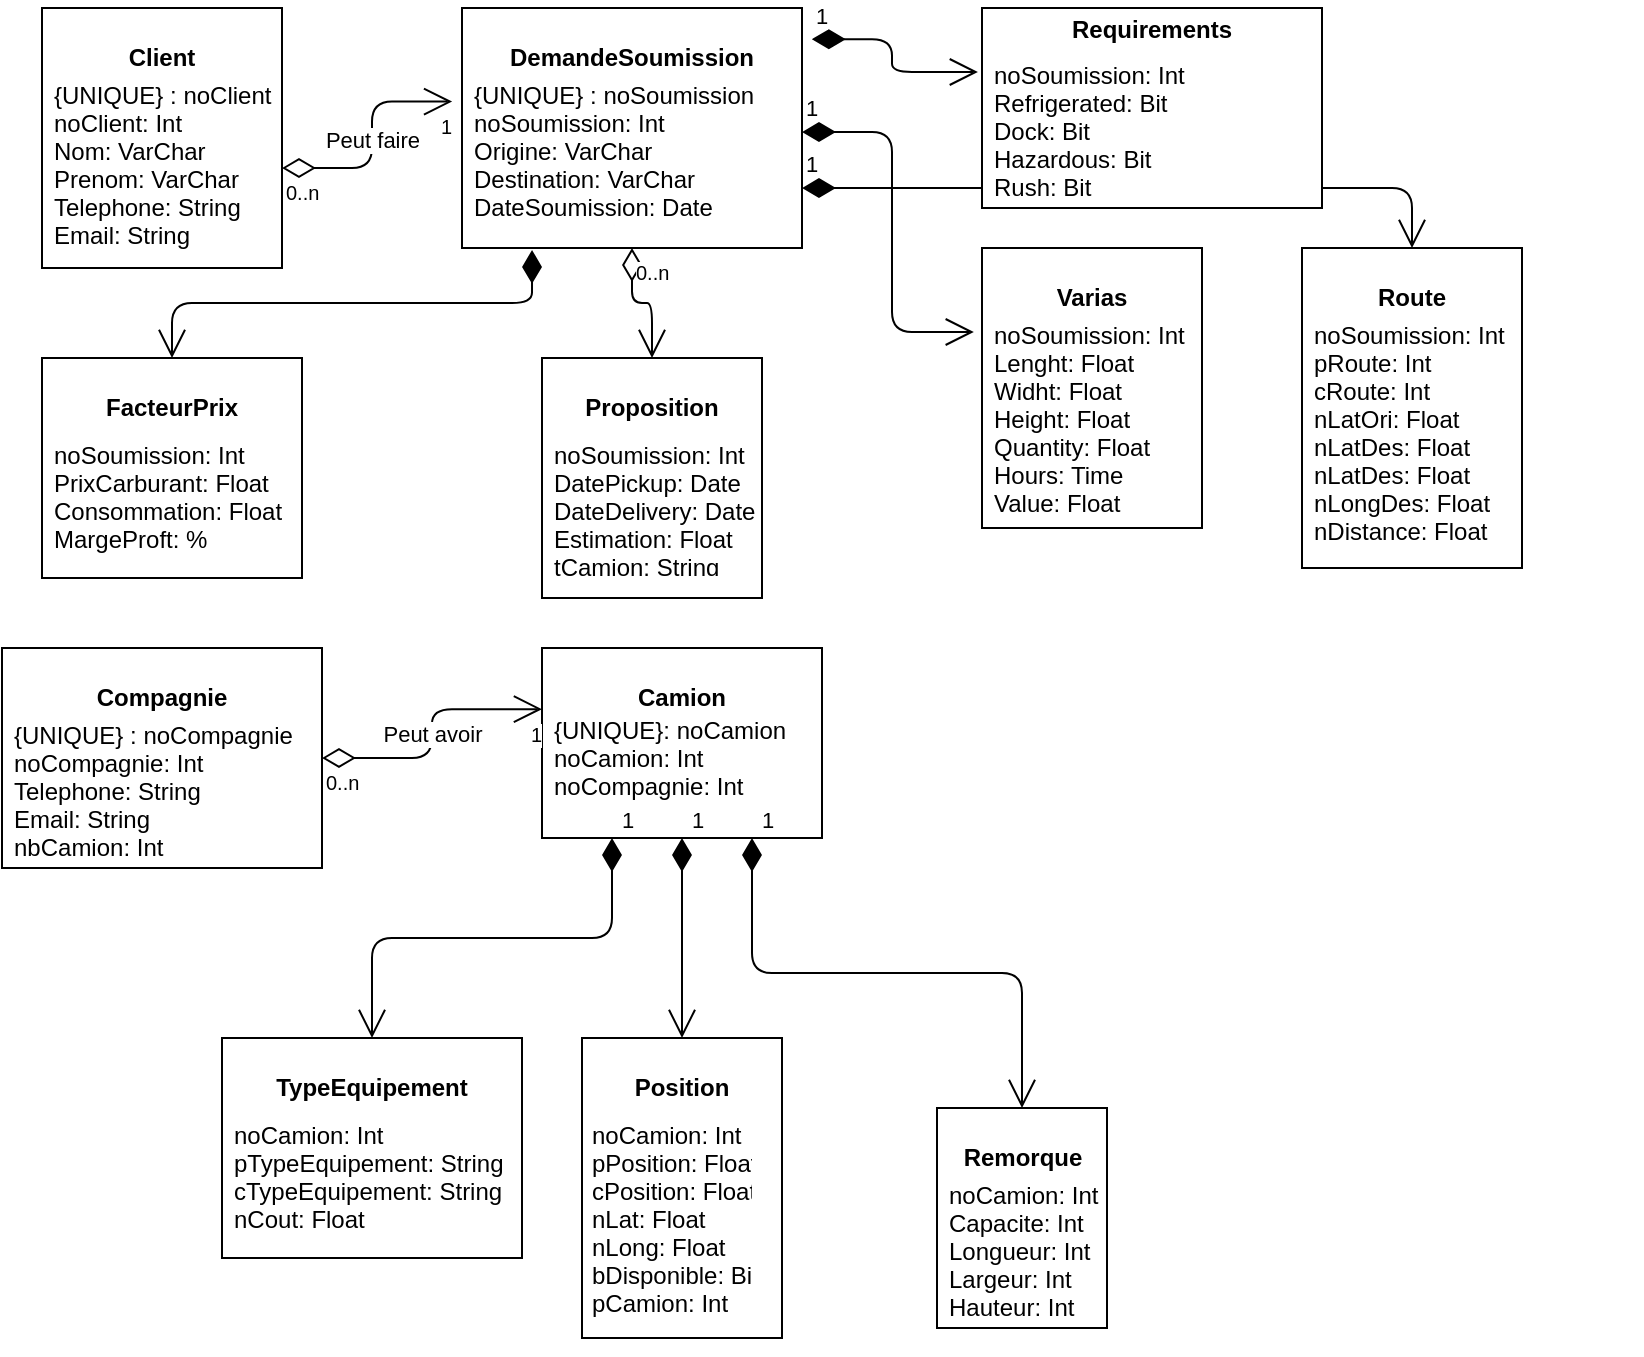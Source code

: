 <mxfile version="12.1.0" type="device" pages="1"><diagram id="qI_Wy5D8_p1hVuAPiOFd" name="Page-1"><mxGraphModel dx="1422" dy="713" grid="1" gridSize="10" guides="1" tooltips="1" connect="1" arrows="1" fold="1" page="1" pageScale="1" pageWidth="850" pageHeight="1100" math="0" shadow="0"><root><mxCell id="0"/><mxCell id="1" parent="0"/><mxCell id="rIVHVx-nGa3kTktOzb_Y-45" value="" style="endArrow=open;html=1;endSize=12;startArrow=diamondThin;startSize=14;startFill=0;edgeStyle=orthogonalEdgeStyle;exitX=0.5;exitY=1;exitDx=0;exitDy=0;entryX=0.5;entryY=0;entryDx=0;entryDy=0;" edge="1" parent="1" source="rIVHVx-nGa3kTktOzb_Y-6" target="rIVHVx-nGa3kTktOzb_Y-41"><mxGeometry relative="1" as="geometry"><mxPoint x="10" y="650" as="sourcePoint"/><mxPoint x="170" y="650" as="targetPoint"/></mxGeometry></mxCell><mxCell id="rIVHVx-nGa3kTktOzb_Y-46" value="0..n" style="resizable=0;html=1;align=left;verticalAlign=top;labelBackgroundColor=#ffffff;fontSize=10;" connectable="0" vertex="1" parent="rIVHVx-nGa3kTktOzb_Y-45"><mxGeometry x="-1" relative="1" as="geometry"/></mxCell><mxCell id="rIVHVx-nGa3kTktOzb_Y-47" value="1" style="resizable=0;html=1;align=right;verticalAlign=top;labelBackgroundColor=#ffffff;fontSize=10;" connectable="0" vertex="1" parent="rIVHVx-nGa3kTktOzb_Y-45"><mxGeometry x="1" relative="1" as="geometry"/></mxCell><mxCell id="rIVHVx-nGa3kTktOzb_Y-44" value="1" style="endArrow=open;html=1;endSize=12;startArrow=diamondThin;startSize=14;startFill=1;edgeStyle=orthogonalEdgeStyle;align=left;verticalAlign=bottom;exitX=0.206;exitY=1.008;exitDx=0;exitDy=0;exitPerimeter=0;entryX=0.5;entryY=0;entryDx=0;entryDy=0;" edge="1" parent="1" source="rIVHVx-nGa3kTktOzb_Y-6" target="rIVHVx-nGa3kTktOzb_Y-38"><mxGeometry x="-1" y="3" relative="1" as="geometry"><mxPoint x="10" y="650" as="sourcePoint"/><mxPoint x="170" y="650" as="targetPoint"/></mxGeometry></mxCell><mxCell id="rIVHVx-nGa3kTktOzb_Y-34" value="1" style="endArrow=open;html=1;endSize=12;startArrow=diamondThin;startSize=14;startFill=1;edgeStyle=orthogonalEdgeStyle;align=left;verticalAlign=bottom;entryX=0.5;entryY=0;entryDx=0;entryDy=0;exitX=1;exitY=0.75;exitDx=0;exitDy=0;exitPerimeter=0;" edge="1" parent="1" source="rIVHVx-nGa3kTktOzb_Y-8" target="rIVHVx-nGa3kTktOzb_Y-32"><mxGeometry x="-1" y="3" relative="1" as="geometry"><mxPoint x="420" y="100" as="sourcePoint"/><mxPoint x="170" y="510" as="targetPoint"/></mxGeometry></mxCell><mxCell id="rIVHVx-nGa3kTktOzb_Y-2" value="&lt;p style=&quot;margin: 0px ; margin-top: 4px ; text-align: center&quot;&gt;&lt;br&gt;&lt;b&gt;Client&lt;/b&gt;&lt;/p&gt;" style="verticalAlign=top;align=left;overflow=fill;fontSize=12;fontFamily=Helvetica;html=1;" vertex="1" parent="1"><mxGeometry x="30" y="10" width="120" height="130" as="geometry"/></mxCell><mxCell id="rIVHVx-nGa3kTktOzb_Y-3" value="{UNIQUE} : noClient&#10;noClient: Int&#10;Nom: VarChar&#10;Prenom: VarChar&#10;Telephone: String&#10;Email: String" style="text;strokeColor=none;fillColor=none;align=left;verticalAlign=top;spacingLeft=4;spacingRight=4;overflow=hidden;rotatable=0;points=[[0,0.5],[1,0.5]];portConstraint=eastwest;" vertex="1" parent="1"><mxGeometry x="30" y="40" width="120" height="100" as="geometry"/></mxCell><mxCell id="rIVHVx-nGa3kTktOzb_Y-6" value="&lt;p style=&quot;margin: 0px ; margin-top: 4px ; text-align: center&quot;&gt;&lt;br&gt;&lt;b&gt;DemandeSoumission&lt;/b&gt;&lt;/p&gt;" style="verticalAlign=top;align=left;overflow=fill;fontSize=12;fontFamily=Helvetica;html=1;" vertex="1" parent="1"><mxGeometry x="240" y="10" width="170" height="120" as="geometry"/></mxCell><mxCell id="rIVHVx-nGa3kTktOzb_Y-8" value="{UNIQUE} : noSoumission&#10;noSoumission: Int&#10;Origine: VarChar&#10;Destination: VarChar&#10;DateSoumission: Date" style="text;strokeColor=none;fillColor=none;align=left;verticalAlign=top;spacingLeft=4;spacingRight=4;overflow=hidden;rotatable=0;points=[[0,0.5],[1,0.5]];portConstraint=eastwest;" vertex="1" parent="1"><mxGeometry x="240" y="40" width="170" height="80" as="geometry"/></mxCell><mxCell id="rIVHVx-nGa3kTktOzb_Y-9" value="Peut faire" style="endArrow=open;html=1;endSize=12;startArrow=diamondThin;startSize=14;startFill=0;edgeStyle=orthogonalEdgeStyle;entryX=-0.029;entryY=0.21;entryDx=0;entryDy=0;entryPerimeter=0;" edge="1" parent="1" source="rIVHVx-nGa3kTktOzb_Y-3" target="rIVHVx-nGa3kTktOzb_Y-8"><mxGeometry relative="1" as="geometry"><mxPoint x="10" y="160" as="sourcePoint"/><mxPoint x="170" y="160" as="targetPoint"/></mxGeometry></mxCell><mxCell id="rIVHVx-nGa3kTktOzb_Y-10" value="0..n" style="resizable=0;html=1;align=left;verticalAlign=top;labelBackgroundColor=#ffffff;fontSize=10;" connectable="0" vertex="1" parent="rIVHVx-nGa3kTktOzb_Y-9"><mxGeometry x="-1" relative="1" as="geometry"/></mxCell><mxCell id="rIVHVx-nGa3kTktOzb_Y-11" value="1" style="resizable=0;html=1;align=right;verticalAlign=top;labelBackgroundColor=#ffffff;fontSize=10;" connectable="0" vertex="1" parent="rIVHVx-nGa3kTktOzb_Y-9"><mxGeometry x="1" relative="1" as="geometry"/></mxCell><mxCell id="rIVHVx-nGa3kTktOzb_Y-12" value="&lt;p style=&quot;margin: 0px ; margin-top: 4px ; text-align: center&quot;&gt;&lt;b&gt;Requirements&lt;/b&gt;&lt;/p&gt;" style="verticalAlign=top;align=left;overflow=fill;fontSize=12;fontFamily=Helvetica;html=1;" vertex="1" parent="1"><mxGeometry x="500" y="10" width="170" height="100" as="geometry"/></mxCell><mxCell id="rIVHVx-nGa3kTktOzb_Y-13" value="noSoumission: Int&#10;Refrigerated: Bit&#10;Dock: Bit&#10;Hazardous: Bit&#10;Rush: Bit" style="text;strokeColor=none;fillColor=none;align=left;verticalAlign=top;spacingLeft=4;spacingRight=4;overflow=hidden;rotatable=0;points=[[0,0.5],[1,0.5]];portConstraint=eastwest;" vertex="1" parent="1"><mxGeometry x="500" y="30" width="170" height="100" as="geometry"/></mxCell><mxCell id="rIVHVx-nGa3kTktOzb_Y-14" value="1" style="endArrow=open;html=1;endSize=12;startArrow=diamondThin;startSize=14;startFill=1;edgeStyle=orthogonalEdgeStyle;align=left;verticalAlign=bottom;entryX=-0.012;entryY=0.12;entryDx=0;entryDy=0;entryPerimeter=0;exitX=1.029;exitY=0.13;exitDx=0;exitDy=0;exitPerimeter=0;" edge="1" parent="1" source="rIVHVx-nGa3kTktOzb_Y-6" target="rIVHVx-nGa3kTktOzb_Y-13"><mxGeometry x="-1" y="3" relative="1" as="geometry"><mxPoint x="420" y="70" as="sourcePoint"/><mxPoint x="170" y="160" as="targetPoint"/></mxGeometry></mxCell><mxCell id="rIVHVx-nGa3kTktOzb_Y-15" value="&lt;p style=&quot;margin: 0px ; margin-top: 4px ; text-align: center&quot;&gt;&lt;br&gt;&lt;b&gt;Varias&lt;/b&gt;&lt;/p&gt;" style="verticalAlign=top;align=left;overflow=fill;fontSize=12;fontFamily=Helvetica;html=1;" vertex="1" parent="1"><mxGeometry x="500" y="130" width="110" height="140" as="geometry"/></mxCell><mxCell id="rIVHVx-nGa3kTktOzb_Y-17" value="noSoumission: Int&#10;Lenght: Float&#10;Widht: Float&#10;Height: Float&#10;Quantity: Float&#10;Hours: Time&#10;Value: Float" style="text;strokeColor=none;fillColor=none;align=left;verticalAlign=top;spacingLeft=4;spacingRight=4;overflow=hidden;rotatable=0;points=[[0,0.5],[1,0.5]];portConstraint=eastwest;" vertex="1" parent="1"><mxGeometry x="500" y="160" width="170" height="100" as="geometry"/></mxCell><mxCell id="rIVHVx-nGa3kTktOzb_Y-18" value="1" style="endArrow=open;html=1;endSize=12;startArrow=diamondThin;startSize=14;startFill=1;edgeStyle=orthogonalEdgeStyle;align=left;verticalAlign=bottom;exitX=1;exitY=0.4;exitDx=0;exitDy=0;exitPerimeter=0;entryX=-0.024;entryY=0.12;entryDx=0;entryDy=0;entryPerimeter=0;" edge="1" parent="1" source="rIVHVx-nGa3kTktOzb_Y-8" target="rIVHVx-nGa3kTktOzb_Y-17"><mxGeometry x="-1" y="3" relative="1" as="geometry"><mxPoint x="10" y="280" as="sourcePoint"/><mxPoint x="170" y="280" as="targetPoint"/></mxGeometry></mxCell><mxCell id="rIVHVx-nGa3kTktOzb_Y-19" value="&lt;p style=&quot;margin: 0px ; margin-top: 4px ; text-align: center&quot;&gt;&lt;br&gt;&lt;b&gt;Compagnie&lt;/b&gt;&lt;/p&gt;" style="verticalAlign=top;align=left;overflow=fill;fontSize=12;fontFamily=Helvetica;html=1;" vertex="1" parent="1"><mxGeometry x="10" y="330" width="160" height="110" as="geometry"/></mxCell><mxCell id="rIVHVx-nGa3kTktOzb_Y-20" value="{UNIQUE} : noCompagnie&#10;noCompagnie: Int&#10;Telephone: String&#10;Email: String&#10;nbCamion: Int" style="text;strokeColor=none;fillColor=none;align=left;verticalAlign=top;spacingLeft=4;spacingRight=4;overflow=hidden;rotatable=0;points=[[0,0.5],[1,0.5]];portConstraint=eastwest;" vertex="1" parent="1"><mxGeometry x="10" y="360" width="150" height="90" as="geometry"/></mxCell><mxCell id="rIVHVx-nGa3kTktOzb_Y-21" value="&lt;p style=&quot;margin: 0px ; margin-top: 4px ; text-align: center&quot;&gt;&lt;br&gt;&lt;b&gt;Camion&lt;/b&gt;&lt;/p&gt;" style="verticalAlign=top;align=left;overflow=fill;fontSize=12;fontFamily=Helvetica;html=1;" vertex="1" parent="1"><mxGeometry x="280" y="330" width="140" height="95" as="geometry"/></mxCell><mxCell id="rIVHVx-nGa3kTktOzb_Y-22" value="{UNIQUE}: noCamion&#10;noCamion: Int&#10;noCompagnie: Int&#10;" style="text;strokeColor=none;fillColor=none;align=left;verticalAlign=top;spacingLeft=4;spacingRight=4;overflow=hidden;rotatable=0;points=[[0,0.5],[1,0.5]];portConstraint=eastwest;" vertex="1" parent="1"><mxGeometry x="280" y="357.5" width="150" height="55" as="geometry"/></mxCell><mxCell id="rIVHVx-nGa3kTktOzb_Y-23" value="Peut avoir" style="endArrow=open;html=1;endSize=12;startArrow=diamondThin;startSize=14;startFill=0;edgeStyle=orthogonalEdgeStyle;exitX=1;exitY=0.5;exitDx=0;exitDy=0;entryX=0;entryY=0.056;entryDx=0;entryDy=0;entryPerimeter=0;" edge="1" parent="1" source="rIVHVx-nGa3kTktOzb_Y-19" target="rIVHVx-nGa3kTktOzb_Y-22"><mxGeometry relative="1" as="geometry"><mxPoint x="10" y="340" as="sourcePoint"/><mxPoint x="170" y="340" as="targetPoint"/></mxGeometry></mxCell><mxCell id="rIVHVx-nGa3kTktOzb_Y-24" value="0..n" style="resizable=0;html=1;align=left;verticalAlign=top;labelBackgroundColor=#ffffff;fontSize=10;" connectable="0" vertex="1" parent="rIVHVx-nGa3kTktOzb_Y-23"><mxGeometry x="-1" relative="1" as="geometry"/></mxCell><mxCell id="rIVHVx-nGa3kTktOzb_Y-25" value="1" style="resizable=0;html=1;align=right;verticalAlign=top;labelBackgroundColor=#ffffff;fontSize=10;" connectable="0" vertex="1" parent="rIVHVx-nGa3kTktOzb_Y-23"><mxGeometry x="1" relative="1" as="geometry"/></mxCell><mxCell id="rIVHVx-nGa3kTktOzb_Y-26" value="&lt;p style=&quot;margin: 0px ; margin-top: 4px ; text-align: center&quot;&gt;&lt;br&gt;&lt;b&gt;Remorque&lt;/b&gt;&lt;/p&gt;" style="verticalAlign=top;align=left;overflow=fill;fontSize=12;fontFamily=Helvetica;html=1;" vertex="1" parent="1"><mxGeometry x="477.5" y="560" width="85" height="110" as="geometry"/></mxCell><mxCell id="rIVHVx-nGa3kTktOzb_Y-27" value="noCamion: Int&#10;Capacite: Int&#10;Longueur: Int&#10;Largeur: Int&#10;Hauteur: Int&#10;" style="text;strokeColor=none;fillColor=none;align=left;verticalAlign=top;spacingLeft=4;spacingRight=4;overflow=hidden;rotatable=0;points=[[0,0.5],[1,0.5]];portConstraint=eastwest;" vertex="1" parent="1"><mxGeometry x="477.5" y="590" width="150" height="90" as="geometry"/></mxCell><mxCell id="rIVHVx-nGa3kTktOzb_Y-28" value="1" style="endArrow=open;html=1;endSize=12;startArrow=diamondThin;startSize=14;startFill=1;edgeStyle=orthogonalEdgeStyle;align=left;verticalAlign=bottom;exitX=0.75;exitY=1;exitDx=0;exitDy=0;entryX=0.5;entryY=0;entryDx=0;entryDy=0;" edge="1" parent="1" source="rIVHVx-nGa3kTktOzb_Y-21" target="rIVHVx-nGa3kTktOzb_Y-26"><mxGeometry x="-1" y="3" relative="1" as="geometry"><mxPoint x="230" y="330" as="sourcePoint"/><mxPoint x="170" y="450" as="targetPoint"/></mxGeometry></mxCell><mxCell id="rIVHVx-nGa3kTktOzb_Y-29" value="&lt;p style=&quot;margin: 0px ; margin-top: 4px ; text-align: center&quot;&gt;&lt;br&gt;&lt;b&gt;Position&lt;/b&gt;&lt;/p&gt;" style="verticalAlign=top;align=left;overflow=fill;fontSize=12;fontFamily=Helvetica;html=1;" vertex="1" parent="1"><mxGeometry x="300" y="525" width="100" height="150" as="geometry"/></mxCell><mxCell id="rIVHVx-nGa3kTktOzb_Y-30" value="noCamion: Int&#10;pPosition: Float&#10;cPosition: Float&#10;nLat: Float&#10;nLong: Float&#10;bDisponible: Bit&#10;pCamion: Int&#10;" style="text;strokeColor=none;fillColor=none;align=left;verticalAlign=top;spacingLeft=4;spacingRight=4;overflow=hidden;rotatable=0;points=[[0,0.5],[1,0.5]];portConstraint=eastwest;" vertex="1" parent="1"><mxGeometry x="299" y="560" width="91" height="110" as="geometry"/></mxCell><mxCell id="rIVHVx-nGa3kTktOzb_Y-31" value="1" style="endArrow=open;html=1;endSize=12;startArrow=diamondThin;startSize=14;startFill=1;edgeStyle=orthogonalEdgeStyle;align=left;verticalAlign=bottom;exitX=0.5;exitY=1;exitDx=0;exitDy=0;entryX=0.5;entryY=0;entryDx=0;entryDy=0;" edge="1" parent="1" source="rIVHVx-nGa3kTktOzb_Y-21" target="rIVHVx-nGa3kTktOzb_Y-29"><mxGeometry x="-1" y="3" relative="1" as="geometry"><mxPoint x="10" y="510" as="sourcePoint"/><mxPoint x="330" y="340" as="targetPoint"/><Array as="points"><mxPoint x="350" y="500"/><mxPoint x="350" y="500"/></Array></mxGeometry></mxCell><mxCell id="rIVHVx-nGa3kTktOzb_Y-32" value="&lt;p style=&quot;margin: 0px ; margin-top: 4px ; text-align: center&quot;&gt;&lt;br&gt;&lt;b&gt;Route&lt;/b&gt;&lt;/p&gt;" style="verticalAlign=top;align=left;overflow=fill;fontSize=12;fontFamily=Helvetica;html=1;" vertex="1" parent="1"><mxGeometry x="660" y="130" width="110" height="160" as="geometry"/></mxCell><mxCell id="rIVHVx-nGa3kTktOzb_Y-33" value="noSoumission: Int&#10;pRoute: Int&#10;cRoute: Int&#10;nLatOri: Float&#10;nLatDes: Float&#10;nLatDes: Float&#10;nLongDes: Float&#10;nDistance: Float" style="text;strokeColor=none;fillColor=none;align=left;verticalAlign=top;spacingLeft=4;spacingRight=4;overflow=hidden;rotatable=0;points=[[0,0.5],[1,0.5]];portConstraint=eastwest;" vertex="1" parent="1"><mxGeometry x="660" y="160" width="170" height="120" as="geometry"/></mxCell><mxCell id="rIVHVx-nGa3kTktOzb_Y-35" value="&lt;p style=&quot;margin: 0px ; margin-top: 4px ; text-align: center&quot;&gt;&lt;br&gt;&lt;b&gt;TypeEquipement&lt;/b&gt;&lt;/p&gt;" style="verticalAlign=top;align=left;overflow=fill;fontSize=12;fontFamily=Helvetica;html=1;" vertex="1" parent="1"><mxGeometry x="120" y="525" width="150" height="110" as="geometry"/></mxCell><mxCell id="rIVHVx-nGa3kTktOzb_Y-36" value="noCamion: Int&#10;pTypeEquipement: String&#10;cTypeEquipement: String&#10;nCout: Float" style="text;strokeColor=none;fillColor=none;align=left;verticalAlign=top;spacingLeft=4;spacingRight=4;overflow=hidden;rotatable=0;points=[[0,0.5],[1,0.5]];portConstraint=eastwest;" vertex="1" parent="1"><mxGeometry x="120" y="560" width="150" height="70" as="geometry"/></mxCell><mxCell id="rIVHVx-nGa3kTktOzb_Y-37" value="1" style="endArrow=open;html=1;endSize=12;startArrow=diamondThin;startSize=14;startFill=1;edgeStyle=orthogonalEdgeStyle;align=left;verticalAlign=bottom;exitX=0.25;exitY=1;exitDx=0;exitDy=0;" edge="1" parent="1" source="rIVHVx-nGa3kTktOzb_Y-21" target="rIVHVx-nGa3kTktOzb_Y-35"><mxGeometry x="-1" y="3" relative="1" as="geometry"><mxPoint x="10" y="510" as="sourcePoint"/><mxPoint x="170" y="510" as="targetPoint"/></mxGeometry></mxCell><mxCell id="rIVHVx-nGa3kTktOzb_Y-38" value="&lt;p style=&quot;margin: 0px ; margin-top: 4px ; text-align: center&quot;&gt;&lt;br&gt;&lt;b&gt;FacteurPrix&lt;/b&gt;&lt;/p&gt;" style="verticalAlign=top;align=left;overflow=fill;fontSize=12;fontFamily=Helvetica;html=1;" vertex="1" parent="1"><mxGeometry x="30" y="185" width="130" height="110" as="geometry"/></mxCell><mxCell id="rIVHVx-nGa3kTktOzb_Y-39" value="noSoumission: Int&#10;PrixCarburant: Float&#10;Consommation: Float&#10;MargeProft: %" style="text;strokeColor=none;fillColor=none;align=left;verticalAlign=top;spacingLeft=4;spacingRight=4;overflow=hidden;rotatable=0;points=[[0,0.5],[1,0.5]];portConstraint=eastwest;" vertex="1" parent="1"><mxGeometry x="30" y="220" width="130" height="70" as="geometry"/></mxCell><mxCell id="rIVHVx-nGa3kTktOzb_Y-41" value="&lt;p style=&quot;margin: 0px ; margin-top: 4px ; text-align: center&quot;&gt;&lt;br&gt;&lt;b&gt;Proposition&lt;/b&gt;&lt;/p&gt;" style="verticalAlign=top;align=left;overflow=fill;fontSize=12;fontFamily=Helvetica;html=1;" vertex="1" parent="1"><mxGeometry x="280" y="185" width="110" height="120" as="geometry"/></mxCell><mxCell id="rIVHVx-nGa3kTktOzb_Y-42" value="noSoumission: Int&#10;DatePickup: Date&#10;DateDelivery: Date&#10;Estimation: Float&#10;tCamion: String" style="text;strokeColor=none;fillColor=none;align=left;verticalAlign=top;spacingLeft=4;spacingRight=4;overflow=hidden;rotatable=0;points=[[0,0.5],[1,0.5]];portConstraint=eastwest;" vertex="1" parent="1"><mxGeometry x="280" y="220" width="130" height="70" as="geometry"/></mxCell></root></mxGraphModel></diagram></mxfile>